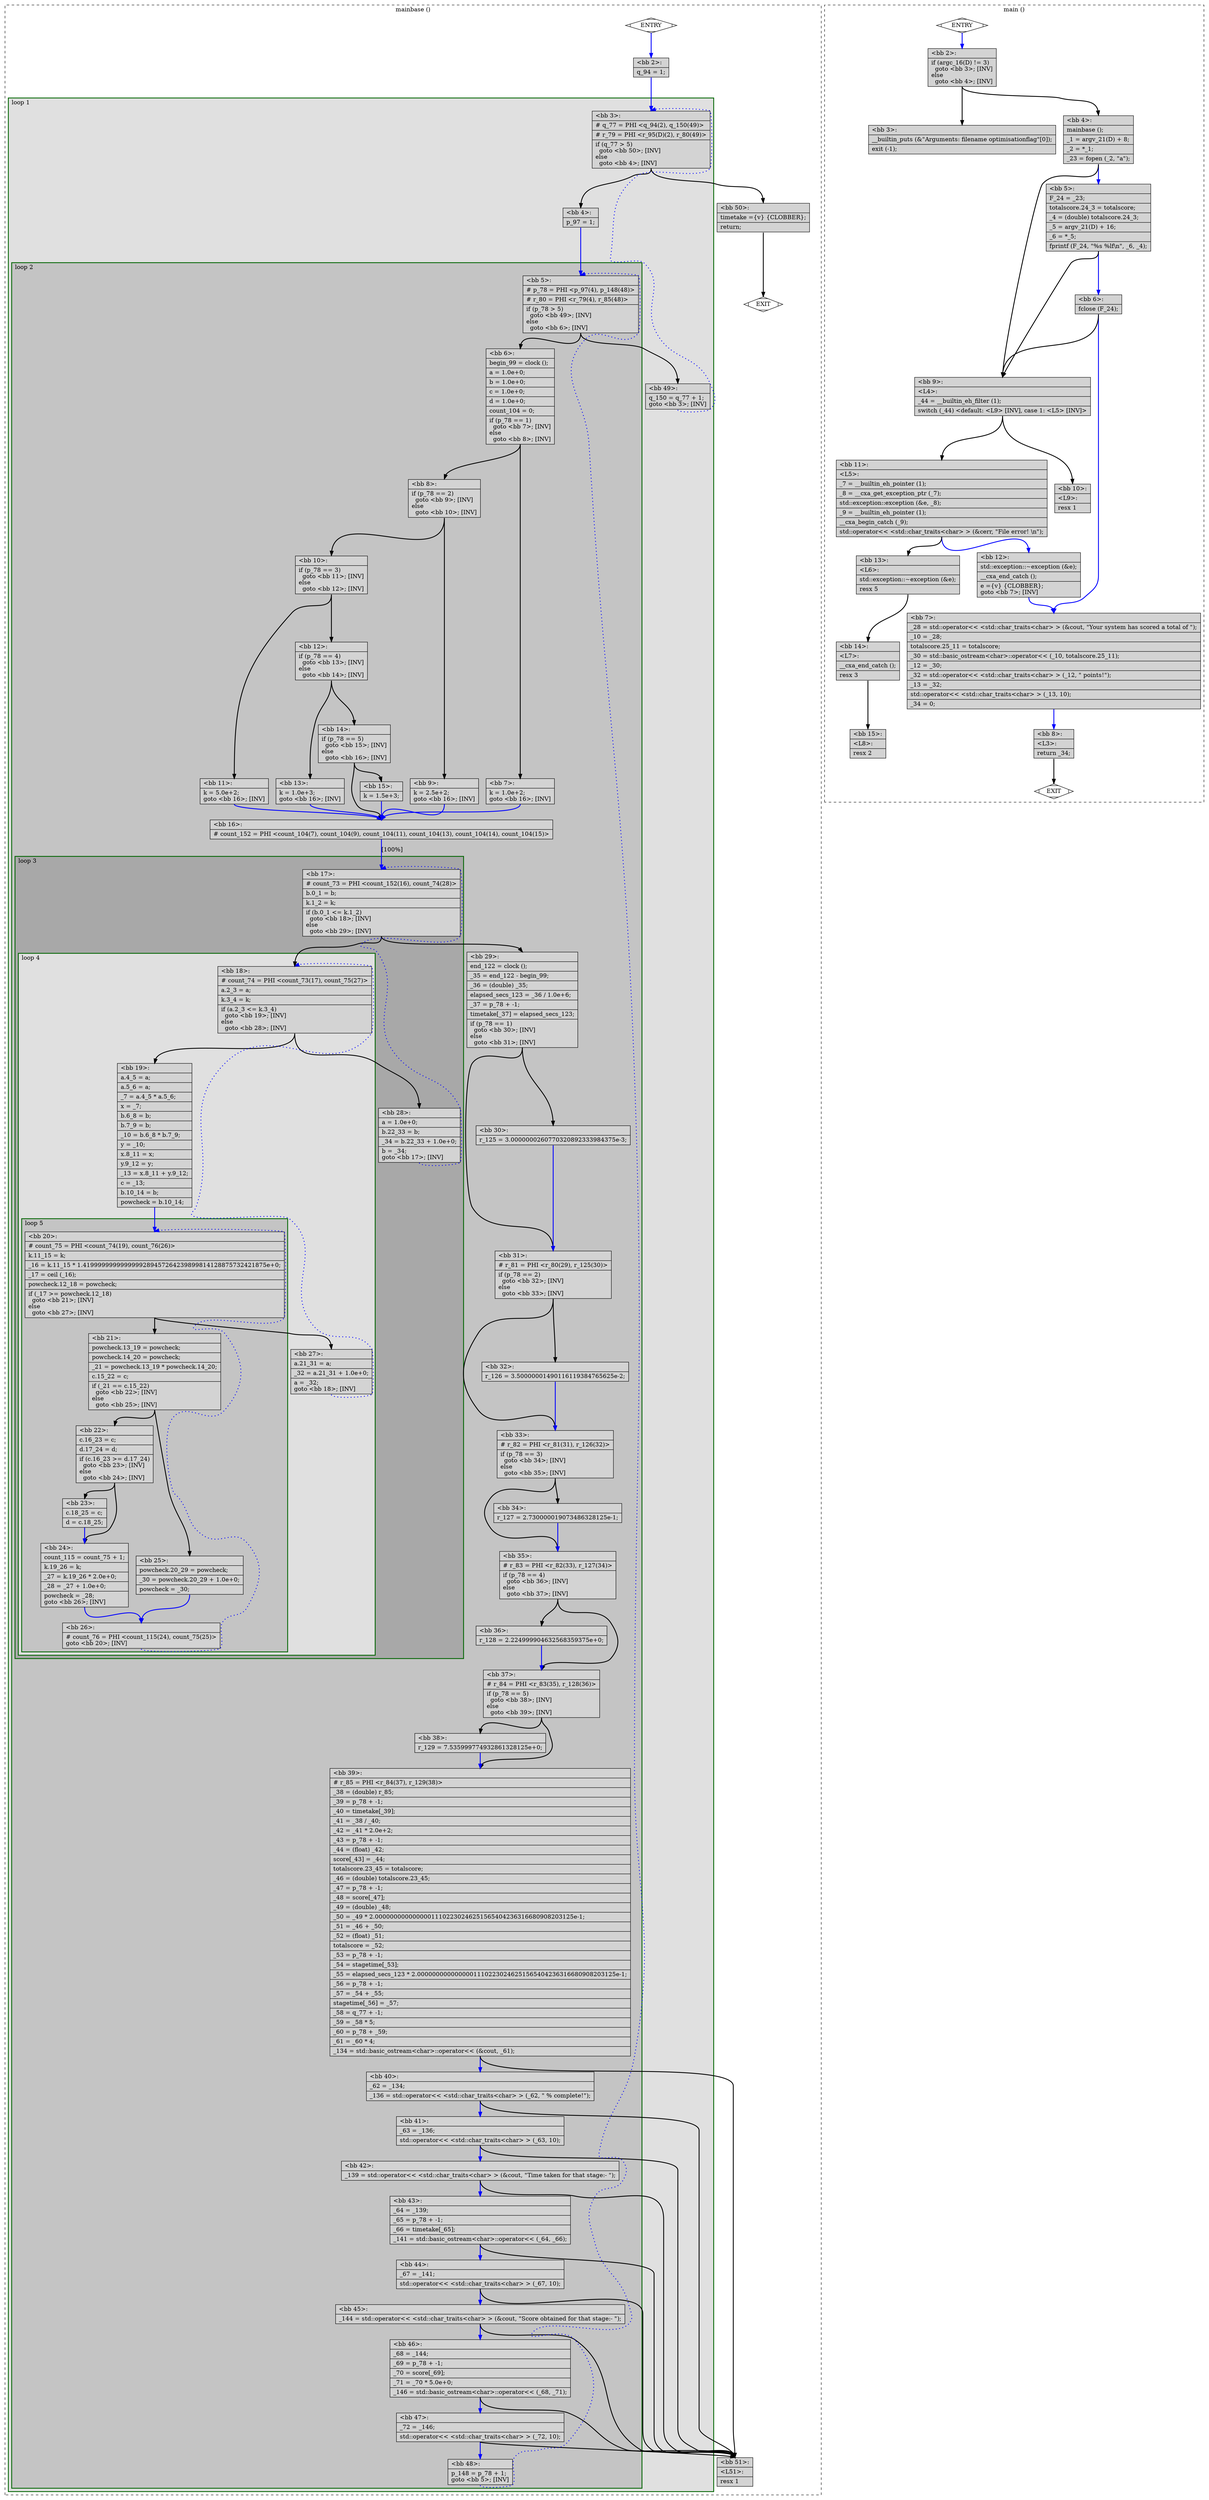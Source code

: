 digraph "benchmark.cpp.089t.ehdisp" {
overlap=false;
subgraph "cluster_mainbase" {
	style="dashed";
	color="black";
	label="mainbase ()";
	subgraph cluster_1866_1 {
	style="filled";
	color="darkgreen";
	fillcolor="grey88";
	label="loop 1";
	labeljust=l;
	penwidth=2;
	subgraph cluster_1866_2 {
	style="filled";
	color="darkgreen";
	fillcolor="grey77";
	label="loop 2";
	labeljust=l;
	penwidth=2;
	subgraph cluster_1866_3 {
	style="filled";
	color="darkgreen";
	fillcolor="grey66";
	label="loop 3";
	labeljust=l;
	penwidth=2;
	subgraph cluster_1866_4 {
	style="filled";
	color="darkgreen";
	fillcolor="grey88";
	label="loop 4";
	labeljust=l;
	penwidth=2;
	subgraph cluster_1866_5 {
	style="filled";
	color="darkgreen";
	fillcolor="grey77";
	label="loop 5";
	labeljust=l;
	penwidth=2;
	fn_1866_basic_block_20 [shape=record,style=filled,fillcolor=lightgrey,label="{\<bb\ 20\>:\l\
|#\ count_75\ =\ PHI\ \<count_74(19),\ count_76(26)\>\l\
|k.11_15\ =\ k;\l\
|_16\ =\ k.11_15\ *\ 1.4199999999999999289457264239899814128875732421875e+0;\l\
|_17\ =\ ceil\ (_16);\l\
|powcheck.12_18\ =\ powcheck;\l\
|if\ (_17\ \>=\ powcheck.12_18)\l\
\ \ goto\ \<bb\ 21\>;\ [INV]\l\
else\l\
\ \ goto\ \<bb\ 27\>;\ [INV]\l\
}"];

	fn_1866_basic_block_21 [shape=record,style=filled,fillcolor=lightgrey,label="{\<bb\ 21\>:\l\
|powcheck.13_19\ =\ powcheck;\l\
|powcheck.14_20\ =\ powcheck;\l\
|_21\ =\ powcheck.13_19\ *\ powcheck.14_20;\l\
|c.15_22\ =\ c;\l\
|if\ (_21\ ==\ c.15_22)\l\
\ \ goto\ \<bb\ 22\>;\ [INV]\l\
else\l\
\ \ goto\ \<bb\ 25\>;\ [INV]\l\
}"];

	fn_1866_basic_block_22 [shape=record,style=filled,fillcolor=lightgrey,label="{\<bb\ 22\>:\l\
|c.16_23\ =\ c;\l\
|d.17_24\ =\ d;\l\
|if\ (c.16_23\ \>=\ d.17_24)\l\
\ \ goto\ \<bb\ 23\>;\ [INV]\l\
else\l\
\ \ goto\ \<bb\ 24\>;\ [INV]\l\
}"];

	fn_1866_basic_block_25 [shape=record,style=filled,fillcolor=lightgrey,label="{\<bb\ 25\>:\l\
|powcheck.20_29\ =\ powcheck;\l\
|_30\ =\ powcheck.20_29\ +\ 1.0e+0;\l\
|powcheck\ =\ _30;\l\
}"];

	fn_1866_basic_block_23 [shape=record,style=filled,fillcolor=lightgrey,label="{\<bb\ 23\>:\l\
|c.18_25\ =\ c;\l\
|d\ =\ c.18_25;\l\
}"];

	fn_1866_basic_block_24 [shape=record,style=filled,fillcolor=lightgrey,label="{\<bb\ 24\>:\l\
|count_115\ =\ count_75\ +\ 1;\l\
|k.19_26\ =\ k;\l\
|_27\ =\ k.19_26\ *\ 2.0e+0;\l\
|_28\ =\ _27\ +\ 1.0e+0;\l\
|powcheck\ =\ _28;\l\
goto\ \<bb\ 26\>;\ [INV]\l\
}"];

	fn_1866_basic_block_26 [shape=record,style=filled,fillcolor=lightgrey,label="{\<bb\ 26\>:\l\
|#\ count_76\ =\ PHI\ \<count_115(24),\ count_75(25)\>\l\
goto\ \<bb\ 20\>;\ [INV]\l\
}"];

	}
	fn_1866_basic_block_18 [shape=record,style=filled,fillcolor=lightgrey,label="{\<bb\ 18\>:\l\
|#\ count_74\ =\ PHI\ \<count_73(17),\ count_75(27)\>\l\
|a.2_3\ =\ a;\l\
|k.3_4\ =\ k;\l\
|if\ (a.2_3\ \<=\ k.3_4)\l\
\ \ goto\ \<bb\ 19\>;\ [INV]\l\
else\l\
\ \ goto\ \<bb\ 28\>;\ [INV]\l\
}"];

	fn_1866_basic_block_19 [shape=record,style=filled,fillcolor=lightgrey,label="{\<bb\ 19\>:\l\
|a.4_5\ =\ a;\l\
|a.5_6\ =\ a;\l\
|_7\ =\ a.4_5\ *\ a.5_6;\l\
|x\ =\ _7;\l\
|b.6_8\ =\ b;\l\
|b.7_9\ =\ b;\l\
|_10\ =\ b.6_8\ *\ b.7_9;\l\
|y\ =\ _10;\l\
|x.8_11\ =\ x;\l\
|y.9_12\ =\ y;\l\
|_13\ =\ x.8_11\ +\ y.9_12;\l\
|c\ =\ _13;\l\
|b.10_14\ =\ b;\l\
|powcheck\ =\ b.10_14;\l\
}"];

	fn_1866_basic_block_27 [shape=record,style=filled,fillcolor=lightgrey,label="{\<bb\ 27\>:\l\
|a.21_31\ =\ a;\l\
|_32\ =\ a.21_31\ +\ 1.0e+0;\l\
|a\ =\ _32;\l\
goto\ \<bb\ 18\>;\ [INV]\l\
}"];

	}
	fn_1866_basic_block_17 [shape=record,style=filled,fillcolor=lightgrey,label="{\<bb\ 17\>:\l\
|#\ count_73\ =\ PHI\ \<count_152(16),\ count_74(28)\>\l\
|b.0_1\ =\ b;\l\
|k.1_2\ =\ k;\l\
|if\ (b.0_1\ \<=\ k.1_2)\l\
\ \ goto\ \<bb\ 18\>;\ [INV]\l\
else\l\
\ \ goto\ \<bb\ 29\>;\ [INV]\l\
}"];

	fn_1866_basic_block_28 [shape=record,style=filled,fillcolor=lightgrey,label="{\<bb\ 28\>:\l\
|a\ =\ 1.0e+0;\l\
|b.22_33\ =\ b;\l\
|_34\ =\ b.22_33\ +\ 1.0e+0;\l\
|b\ =\ _34;\l\
goto\ \<bb\ 17\>;\ [INV]\l\
}"];

	}
	fn_1866_basic_block_5 [shape=record,style=filled,fillcolor=lightgrey,label="{\<bb\ 5\>:\l\
|#\ p_78\ =\ PHI\ \<p_97(4),\ p_148(48)\>\l\
|#\ r_80\ =\ PHI\ \<r_79(4),\ r_85(48)\>\l\
|if\ (p_78\ \>\ 5)\l\
\ \ goto\ \<bb\ 49\>;\ [INV]\l\
else\l\
\ \ goto\ \<bb\ 6\>;\ [INV]\l\
}"];

	fn_1866_basic_block_6 [shape=record,style=filled,fillcolor=lightgrey,label="{\<bb\ 6\>:\l\
|begin_99\ =\ clock\ ();\l\
|a\ =\ 1.0e+0;\l\
|b\ =\ 1.0e+0;\l\
|c\ =\ 1.0e+0;\l\
|d\ =\ 1.0e+0;\l\
|count_104\ =\ 0;\l\
|if\ (p_78\ ==\ 1)\l\
\ \ goto\ \<bb\ 7\>;\ [INV]\l\
else\l\
\ \ goto\ \<bb\ 8\>;\ [INV]\l\
}"];

	fn_1866_basic_block_7 [shape=record,style=filled,fillcolor=lightgrey,label="{\<bb\ 7\>:\l\
|k\ =\ 1.0e+2;\l\
goto\ \<bb\ 16\>;\ [INV]\l\
}"];

	fn_1866_basic_block_8 [shape=record,style=filled,fillcolor=lightgrey,label="{\<bb\ 8\>:\l\
|if\ (p_78\ ==\ 2)\l\
\ \ goto\ \<bb\ 9\>;\ [INV]\l\
else\l\
\ \ goto\ \<bb\ 10\>;\ [INV]\l\
}"];

	fn_1866_basic_block_16 [shape=record,style=filled,fillcolor=lightgrey,label="{\<bb\ 16\>:\l\
|#\ count_152\ =\ PHI\ \<count_104(7),\ count_104(9),\ count_104(11),\ count_104(13),\ count_104(14),\ count_104(15)\>\l\
}"];

	fn_1866_basic_block_9 [shape=record,style=filled,fillcolor=lightgrey,label="{\<bb\ 9\>:\l\
|k\ =\ 2.5e+2;\l\
goto\ \<bb\ 16\>;\ [INV]\l\
}"];

	fn_1866_basic_block_10 [shape=record,style=filled,fillcolor=lightgrey,label="{\<bb\ 10\>:\l\
|if\ (p_78\ ==\ 3)\l\
\ \ goto\ \<bb\ 11\>;\ [INV]\l\
else\l\
\ \ goto\ \<bb\ 12\>;\ [INV]\l\
}"];

	fn_1866_basic_block_11 [shape=record,style=filled,fillcolor=lightgrey,label="{\<bb\ 11\>:\l\
|k\ =\ 5.0e+2;\l\
goto\ \<bb\ 16\>;\ [INV]\l\
}"];

	fn_1866_basic_block_12 [shape=record,style=filled,fillcolor=lightgrey,label="{\<bb\ 12\>:\l\
|if\ (p_78\ ==\ 4)\l\
\ \ goto\ \<bb\ 13\>;\ [INV]\l\
else\l\
\ \ goto\ \<bb\ 14\>;\ [INV]\l\
}"];

	fn_1866_basic_block_29 [shape=record,style=filled,fillcolor=lightgrey,label="{\<bb\ 29\>:\l\
|end_122\ =\ clock\ ();\l\
|_35\ =\ end_122\ -\ begin_99;\l\
|_36\ =\ (double)\ _35;\l\
|elapsed_secs_123\ =\ _36\ /\ 1.0e+6;\l\
|_37\ =\ p_78\ +\ -1;\l\
|timetake[_37]\ =\ elapsed_secs_123;\l\
|if\ (p_78\ ==\ 1)\l\
\ \ goto\ \<bb\ 30\>;\ [INV]\l\
else\l\
\ \ goto\ \<bb\ 31\>;\ [INV]\l\
}"];

	fn_1866_basic_block_13 [shape=record,style=filled,fillcolor=lightgrey,label="{\<bb\ 13\>:\l\
|k\ =\ 1.0e+3;\l\
goto\ \<bb\ 16\>;\ [INV]\l\
}"];

	fn_1866_basic_block_14 [shape=record,style=filled,fillcolor=lightgrey,label="{\<bb\ 14\>:\l\
|if\ (p_78\ ==\ 5)\l\
\ \ goto\ \<bb\ 15\>;\ [INV]\l\
else\l\
\ \ goto\ \<bb\ 16\>;\ [INV]\l\
}"];

	fn_1866_basic_block_30 [shape=record,style=filled,fillcolor=lightgrey,label="{\<bb\ 30\>:\l\
|r_125\ =\ 3.0000000260770320892333984375e-3;\l\
}"];

	fn_1866_basic_block_31 [shape=record,style=filled,fillcolor=lightgrey,label="{\<bb\ 31\>:\l\
|#\ r_81\ =\ PHI\ \<r_80(29),\ r_125(30)\>\l\
|if\ (p_78\ ==\ 2)\l\
\ \ goto\ \<bb\ 32\>;\ [INV]\l\
else\l\
\ \ goto\ \<bb\ 33\>;\ [INV]\l\
}"];

	fn_1866_basic_block_15 [shape=record,style=filled,fillcolor=lightgrey,label="{\<bb\ 15\>:\l\
|k\ =\ 1.5e+3;\l\
}"];

	fn_1866_basic_block_32 [shape=record,style=filled,fillcolor=lightgrey,label="{\<bb\ 32\>:\l\
|r_126\ =\ 3.50000001490116119384765625e-2;\l\
}"];

	fn_1866_basic_block_33 [shape=record,style=filled,fillcolor=lightgrey,label="{\<bb\ 33\>:\l\
|#\ r_82\ =\ PHI\ \<r_81(31),\ r_126(32)\>\l\
|if\ (p_78\ ==\ 3)\l\
\ \ goto\ \<bb\ 34\>;\ [INV]\l\
else\l\
\ \ goto\ \<bb\ 35\>;\ [INV]\l\
}"];

	fn_1866_basic_block_34 [shape=record,style=filled,fillcolor=lightgrey,label="{\<bb\ 34\>:\l\
|r_127\ =\ 2.730000019073486328125e-1;\l\
}"];

	fn_1866_basic_block_35 [shape=record,style=filled,fillcolor=lightgrey,label="{\<bb\ 35\>:\l\
|#\ r_83\ =\ PHI\ \<r_82(33),\ r_127(34)\>\l\
|if\ (p_78\ ==\ 4)\l\
\ \ goto\ \<bb\ 36\>;\ [INV]\l\
else\l\
\ \ goto\ \<bb\ 37\>;\ [INV]\l\
}"];

	fn_1866_basic_block_36 [shape=record,style=filled,fillcolor=lightgrey,label="{\<bb\ 36\>:\l\
|r_128\ =\ 2.224999904632568359375e+0;\l\
}"];

	fn_1866_basic_block_37 [shape=record,style=filled,fillcolor=lightgrey,label="{\<bb\ 37\>:\l\
|#\ r_84\ =\ PHI\ \<r_83(35),\ r_128(36)\>\l\
|if\ (p_78\ ==\ 5)\l\
\ \ goto\ \<bb\ 38\>;\ [INV]\l\
else\l\
\ \ goto\ \<bb\ 39\>;\ [INV]\l\
}"];

	fn_1866_basic_block_38 [shape=record,style=filled,fillcolor=lightgrey,label="{\<bb\ 38\>:\l\
|r_129\ =\ 7.535999774932861328125e+0;\l\
}"];

	fn_1866_basic_block_39 [shape=record,style=filled,fillcolor=lightgrey,label="{\<bb\ 39\>:\l\
|#\ r_85\ =\ PHI\ \<r_84(37),\ r_129(38)\>\l\
|_38\ =\ (double)\ r_85;\l\
|_39\ =\ p_78\ +\ -1;\l\
|_40\ =\ timetake[_39];\l\
|_41\ =\ _38\ /\ _40;\l\
|_42\ =\ _41\ *\ 2.0e+2;\l\
|_43\ =\ p_78\ +\ -1;\l\
|_44\ =\ (float)\ _42;\l\
|score[_43]\ =\ _44;\l\
|totalscore.23_45\ =\ totalscore;\l\
|_46\ =\ (double)\ totalscore.23_45;\l\
|_47\ =\ p_78\ +\ -1;\l\
|_48\ =\ score[_47];\l\
|_49\ =\ (double)\ _48;\l\
|_50\ =\ _49\ *\ 2.00000000000000011102230246251565404236316680908203125e-1;\l\
|_51\ =\ _46\ +\ _50;\l\
|_52\ =\ (float)\ _51;\l\
|totalscore\ =\ _52;\l\
|_53\ =\ p_78\ +\ -1;\l\
|_54\ =\ stagetime[_53];\l\
|_55\ =\ elapsed_secs_123\ *\ 2.00000000000000011102230246251565404236316680908203125e-1;\l\
|_56\ =\ p_78\ +\ -1;\l\
|_57\ =\ _54\ +\ _55;\l\
|stagetime[_56]\ =\ _57;\l\
|_58\ =\ q_77\ +\ -1;\l\
|_59\ =\ _58\ *\ 5;\l\
|_60\ =\ p_78\ +\ _59;\l\
|_61\ =\ _60\ *\ 4;\l\
|_134\ =\ std::basic_ostream\<char\>::operator\<\<\ (&cout,\ _61);\l\
}"];

	fn_1866_basic_block_40 [shape=record,style=filled,fillcolor=lightgrey,label="{\<bb\ 40\>:\l\
|_62\ =\ _134;\l\
|_136\ =\ std::operator\<\<\ \<std::char_traits\<char\>\ \>\ (_62,\ \"\ %\ complete!\");\l\
}"];

	fn_1866_basic_block_41 [shape=record,style=filled,fillcolor=lightgrey,label="{\<bb\ 41\>:\l\
|_63\ =\ _136;\l\
|std::operator\<\<\ \<std::char_traits\<char\>\ \>\ (_63,\ 10);\l\
}"];

	fn_1866_basic_block_42 [shape=record,style=filled,fillcolor=lightgrey,label="{\<bb\ 42\>:\l\
|_139\ =\ std::operator\<\<\ \<std::char_traits\<char\>\ \>\ (&cout,\ \"Time\ taken\ for\ that\ stage:-\ \");\l\
}"];

	fn_1866_basic_block_43 [shape=record,style=filled,fillcolor=lightgrey,label="{\<bb\ 43\>:\l\
|_64\ =\ _139;\l\
|_65\ =\ p_78\ +\ -1;\l\
|_66\ =\ timetake[_65];\l\
|_141\ =\ std::basic_ostream\<char\>::operator\<\<\ (_64,\ _66);\l\
}"];

	fn_1866_basic_block_44 [shape=record,style=filled,fillcolor=lightgrey,label="{\<bb\ 44\>:\l\
|_67\ =\ _141;\l\
|std::operator\<\<\ \<std::char_traits\<char\>\ \>\ (_67,\ 10);\l\
}"];

	fn_1866_basic_block_45 [shape=record,style=filled,fillcolor=lightgrey,label="{\<bb\ 45\>:\l\
|_144\ =\ std::operator\<\<\ \<std::char_traits\<char\>\ \>\ (&cout,\ \"Score\ obtained\ for\ that\ stage:-\ \");\l\
}"];

	fn_1866_basic_block_46 [shape=record,style=filled,fillcolor=lightgrey,label="{\<bb\ 46\>:\l\
|_68\ =\ _144;\l\
|_69\ =\ p_78\ +\ -1;\l\
|_70\ =\ score[_69];\l\
|_71\ =\ _70\ *\ 5.0e+0;\l\
|_146\ =\ std::basic_ostream\<char\>::operator\<\<\ (_68,\ _71);\l\
}"];

	fn_1866_basic_block_47 [shape=record,style=filled,fillcolor=lightgrey,label="{\<bb\ 47\>:\l\
|_72\ =\ _146;\l\
|std::operator\<\<\ \<std::char_traits\<char\>\ \>\ (_72,\ 10);\l\
}"];

	fn_1866_basic_block_48 [shape=record,style=filled,fillcolor=lightgrey,label="{\<bb\ 48\>:\l\
|p_148\ =\ p_78\ +\ 1;\l\
goto\ \<bb\ 5\>;\ [INV]\l\
}"];

	}
	fn_1866_basic_block_3 [shape=record,style=filled,fillcolor=lightgrey,label="{\<bb\ 3\>:\l\
|#\ q_77\ =\ PHI\ \<q_94(2),\ q_150(49)\>\l\
|#\ r_79\ =\ PHI\ \<r_95(D)(2),\ r_80(49)\>\l\
|if\ (q_77\ \>\ 5)\l\
\ \ goto\ \<bb\ 50\>;\ [INV]\l\
else\l\
\ \ goto\ \<bb\ 4\>;\ [INV]\l\
}"];

	fn_1866_basic_block_4 [shape=record,style=filled,fillcolor=lightgrey,label="{\<bb\ 4\>:\l\
|p_97\ =\ 1;\l\
}"];

	fn_1866_basic_block_49 [shape=record,style=filled,fillcolor=lightgrey,label="{\<bb\ 49\>:\l\
|q_150\ =\ q_77\ +\ 1;\l\
goto\ \<bb\ 3\>;\ [INV]\l\
}"];

	}
	fn_1866_basic_block_0 [shape=Mdiamond,style=filled,fillcolor=white,label="ENTRY"];

	fn_1866_basic_block_1 [shape=Mdiamond,style=filled,fillcolor=white,label="EXIT"];

	fn_1866_basic_block_2 [shape=record,style=filled,fillcolor=lightgrey,label="{\<bb\ 2\>:\l\
|q_94\ =\ 1;\l\
}"];

	fn_1866_basic_block_50 [shape=record,style=filled,fillcolor=lightgrey,label="{\<bb\ 50\>:\l\
|timetake\ =\{v\}\ \{CLOBBER\};\l\
|return;\l\
}"];

	fn_1866_basic_block_51 [shape=record,style=filled,fillcolor=lightgrey,label="{\<bb\ 51\>:\l\
|\<L51\>:\l\
|resx\ 1\l\
}"];

	fn_1866_basic_block_0:s -> fn_1866_basic_block_2:n [style="solid,bold",color=blue,weight=100,constraint=true];
	fn_1866_basic_block_2:s -> fn_1866_basic_block_3:n [style="solid,bold",color=blue,weight=100,constraint=true];
	fn_1866_basic_block_3:s -> fn_1866_basic_block_50:n [style="solid,bold",color=black,weight=10,constraint=true];
	fn_1866_basic_block_3:s -> fn_1866_basic_block_4:n [style="solid,bold",color=black,weight=10,constraint=true];
	fn_1866_basic_block_4:s -> fn_1866_basic_block_5:n [style="solid,bold",color=blue,weight=100,constraint=true];
	fn_1866_basic_block_5:s -> fn_1866_basic_block_49:n [style="solid,bold",color=black,weight=10,constraint=true];
	fn_1866_basic_block_5:s -> fn_1866_basic_block_6:n [style="solid,bold",color=black,weight=10,constraint=true];
	fn_1866_basic_block_6:s -> fn_1866_basic_block_7:n [style="solid,bold",color=black,weight=10,constraint=true];
	fn_1866_basic_block_6:s -> fn_1866_basic_block_8:n [style="solid,bold",color=black,weight=10,constraint=true];
	fn_1866_basic_block_7:s -> fn_1866_basic_block_16:n [style="solid,bold",color=blue,weight=100,constraint=true];
	fn_1866_basic_block_8:s -> fn_1866_basic_block_9:n [style="solid,bold",color=black,weight=10,constraint=true];
	fn_1866_basic_block_8:s -> fn_1866_basic_block_10:n [style="solid,bold",color=black,weight=10,constraint=true];
	fn_1866_basic_block_9:s -> fn_1866_basic_block_16:n [style="solid,bold",color=blue,weight=100,constraint=true];
	fn_1866_basic_block_10:s -> fn_1866_basic_block_11:n [style="solid,bold",color=black,weight=10,constraint=true];
	fn_1866_basic_block_10:s -> fn_1866_basic_block_12:n [style="solid,bold",color=black,weight=10,constraint=true];
	fn_1866_basic_block_11:s -> fn_1866_basic_block_16:n [style="solid,bold",color=blue,weight=100,constraint=true];
	fn_1866_basic_block_12:s -> fn_1866_basic_block_13:n [style="solid,bold",color=black,weight=10,constraint=true];
	fn_1866_basic_block_12:s -> fn_1866_basic_block_14:n [style="solid,bold",color=black,weight=10,constraint=true];
	fn_1866_basic_block_13:s -> fn_1866_basic_block_16:n [style="solid,bold",color=blue,weight=100,constraint=true];
	fn_1866_basic_block_14:s -> fn_1866_basic_block_15:n [style="solid,bold",color=black,weight=10,constraint=true];
	fn_1866_basic_block_14:s -> fn_1866_basic_block_16:n [style="solid,bold",color=black,weight=10,constraint=true];
	fn_1866_basic_block_15:s -> fn_1866_basic_block_16:n [style="solid,bold",color=blue,weight=100,constraint=true];
	fn_1866_basic_block_16:s -> fn_1866_basic_block_17:n [style="solid,bold",color=blue,weight=100,constraint=true,label="[100%]"];
	fn_1866_basic_block_17:s -> fn_1866_basic_block_18:n [style="solid,bold",color=black,weight=10,constraint=true];
	fn_1866_basic_block_17:s -> fn_1866_basic_block_29:n [style="solid,bold",color=black,weight=10,constraint=true];
	fn_1866_basic_block_18:s -> fn_1866_basic_block_19:n [style="solid,bold",color=black,weight=10,constraint=true];
	fn_1866_basic_block_18:s -> fn_1866_basic_block_28:n [style="solid,bold",color=black,weight=10,constraint=true];
	fn_1866_basic_block_19:s -> fn_1866_basic_block_20:n [style="solid,bold",color=blue,weight=100,constraint=true];
	fn_1866_basic_block_20:s -> fn_1866_basic_block_21:n [style="solid,bold",color=black,weight=10,constraint=true];
	fn_1866_basic_block_20:s -> fn_1866_basic_block_27:n [style="solid,bold",color=black,weight=10,constraint=true];
	fn_1866_basic_block_21:s -> fn_1866_basic_block_22:n [style="solid,bold",color=black,weight=10,constraint=true];
	fn_1866_basic_block_21:s -> fn_1866_basic_block_25:n [style="solid,bold",color=black,weight=10,constraint=true];
	fn_1866_basic_block_22:s -> fn_1866_basic_block_23:n [style="solid,bold",color=black,weight=10,constraint=true];
	fn_1866_basic_block_22:s -> fn_1866_basic_block_24:n [style="solid,bold",color=black,weight=10,constraint=true];
	fn_1866_basic_block_23:s -> fn_1866_basic_block_24:n [style="solid,bold",color=blue,weight=100,constraint=true];
	fn_1866_basic_block_24:s -> fn_1866_basic_block_26:n [style="solid,bold",color=blue,weight=100,constraint=true];
	fn_1866_basic_block_25:s -> fn_1866_basic_block_26:n [style="solid,bold",color=blue,weight=100,constraint=true];
	fn_1866_basic_block_26:s -> fn_1866_basic_block_20:n [style="dotted,bold",color=blue,weight=10,constraint=false];
	fn_1866_basic_block_27:s -> fn_1866_basic_block_18:n [style="dotted,bold",color=blue,weight=10,constraint=false];
	fn_1866_basic_block_28:s -> fn_1866_basic_block_17:n [style="dotted,bold",color=blue,weight=10,constraint=false];
	fn_1866_basic_block_29:s -> fn_1866_basic_block_30:n [style="solid,bold",color=black,weight=10,constraint=true];
	fn_1866_basic_block_29:s -> fn_1866_basic_block_31:n [style="solid,bold",color=black,weight=10,constraint=true];
	fn_1866_basic_block_30:s -> fn_1866_basic_block_31:n [style="solid,bold",color=blue,weight=100,constraint=true];
	fn_1866_basic_block_31:s -> fn_1866_basic_block_32:n [style="solid,bold",color=black,weight=10,constraint=true];
	fn_1866_basic_block_31:s -> fn_1866_basic_block_33:n [style="solid,bold",color=black,weight=10,constraint=true];
	fn_1866_basic_block_32:s -> fn_1866_basic_block_33:n [style="solid,bold",color=blue,weight=100,constraint=true];
	fn_1866_basic_block_33:s -> fn_1866_basic_block_34:n [style="solid,bold",color=black,weight=10,constraint=true];
	fn_1866_basic_block_33:s -> fn_1866_basic_block_35:n [style="solid,bold",color=black,weight=10,constraint=true];
	fn_1866_basic_block_34:s -> fn_1866_basic_block_35:n [style="solid,bold",color=blue,weight=100,constraint=true];
	fn_1866_basic_block_35:s -> fn_1866_basic_block_36:n [style="solid,bold",color=black,weight=10,constraint=true];
	fn_1866_basic_block_35:s -> fn_1866_basic_block_37:n [style="solid,bold",color=black,weight=10,constraint=true];
	fn_1866_basic_block_36:s -> fn_1866_basic_block_37:n [style="solid,bold",color=blue,weight=100,constraint=true];
	fn_1866_basic_block_37:s -> fn_1866_basic_block_38:n [style="solid,bold",color=black,weight=10,constraint=true];
	fn_1866_basic_block_37:s -> fn_1866_basic_block_39:n [style="solid,bold",color=black,weight=10,constraint=true];
	fn_1866_basic_block_38:s -> fn_1866_basic_block_39:n [style="solid,bold",color=blue,weight=100,constraint=true];
	fn_1866_basic_block_39:s -> fn_1866_basic_block_51:n [style="solid,bold",color=black,weight=10,constraint=true];
	fn_1866_basic_block_39:s -> fn_1866_basic_block_40:n [style="solid,bold",color=blue,weight=100,constraint=true];
	fn_1866_basic_block_40:s -> fn_1866_basic_block_51:n [style="solid,bold",color=black,weight=10,constraint=true];
	fn_1866_basic_block_40:s -> fn_1866_basic_block_41:n [style="solid,bold",color=blue,weight=100,constraint=true];
	fn_1866_basic_block_41:s -> fn_1866_basic_block_51:n [style="solid,bold",color=black,weight=10,constraint=true];
	fn_1866_basic_block_41:s -> fn_1866_basic_block_42:n [style="solid,bold",color=blue,weight=100,constraint=true];
	fn_1866_basic_block_42:s -> fn_1866_basic_block_51:n [style="solid,bold",color=black,weight=10,constraint=true];
	fn_1866_basic_block_42:s -> fn_1866_basic_block_43:n [style="solid,bold",color=blue,weight=100,constraint=true];
	fn_1866_basic_block_43:s -> fn_1866_basic_block_51:n [style="solid,bold",color=black,weight=10,constraint=true];
	fn_1866_basic_block_43:s -> fn_1866_basic_block_44:n [style="solid,bold",color=blue,weight=100,constraint=true];
	fn_1866_basic_block_44:s -> fn_1866_basic_block_51:n [style="solid,bold",color=black,weight=10,constraint=true];
	fn_1866_basic_block_44:s -> fn_1866_basic_block_45:n [style="solid,bold",color=blue,weight=100,constraint=true];
	fn_1866_basic_block_45:s -> fn_1866_basic_block_51:n [style="solid,bold",color=black,weight=10,constraint=true];
	fn_1866_basic_block_45:s -> fn_1866_basic_block_46:n [style="solid,bold",color=blue,weight=100,constraint=true];
	fn_1866_basic_block_46:s -> fn_1866_basic_block_51:n [style="solid,bold",color=black,weight=10,constraint=true];
	fn_1866_basic_block_46:s -> fn_1866_basic_block_47:n [style="solid,bold",color=blue,weight=100,constraint=true];
	fn_1866_basic_block_47:s -> fn_1866_basic_block_51:n [style="solid,bold",color=black,weight=10,constraint=true];
	fn_1866_basic_block_47:s -> fn_1866_basic_block_48:n [style="solid,bold",color=blue,weight=100,constraint=true];
	fn_1866_basic_block_48:s -> fn_1866_basic_block_5:n [style="dotted,bold",color=blue,weight=10,constraint=false];
	fn_1866_basic_block_49:s -> fn_1866_basic_block_3:n [style="dotted,bold",color=blue,weight=10,constraint=false];
	fn_1866_basic_block_50:s -> fn_1866_basic_block_1:n [style="solid,bold",color=black,weight=10,constraint=true];
	fn_1866_basic_block_0:s -> fn_1866_basic_block_1:n [style="invis",constraint=true];
}
subgraph "cluster_main" {
	style="dashed";
	color="black";
	label="main ()";
	fn_1867_basic_block_0 [shape=Mdiamond,style=filled,fillcolor=white,label="ENTRY"];

	fn_1867_basic_block_1 [shape=Mdiamond,style=filled,fillcolor=white,label="EXIT"];

	fn_1867_basic_block_2 [shape=record,style=filled,fillcolor=lightgrey,label="{\<bb\ 2\>:\l\
|if\ (argc_16(D)\ !=\ 3)\l\
\ \ goto\ \<bb\ 3\>;\ [INV]\l\
else\l\
\ \ goto\ \<bb\ 4\>;\ [INV]\l\
}"];

	fn_1867_basic_block_3 [shape=record,style=filled,fillcolor=lightgrey,label="{\<bb\ 3\>:\l\
|__builtin_puts\ (&\"Arguments:\ filename\ optimisationflag\"[0]);\l\
|exit\ (-1);\l\
}"];

	fn_1867_basic_block_4 [shape=record,style=filled,fillcolor=lightgrey,label="{\<bb\ 4\>:\l\
|mainbase\ ();\l\
|_1\ =\ argv_21(D)\ +\ 8;\l\
|_2\ =\ *_1;\l\
|_23\ =\ fopen\ (_2,\ \"a\");\l\
}"];

	fn_1867_basic_block_5 [shape=record,style=filled,fillcolor=lightgrey,label="{\<bb\ 5\>:\l\
|F_24\ =\ _23;\l\
|totalscore.24_3\ =\ totalscore;\l\
|_4\ =\ (double)\ totalscore.24_3;\l\
|_5\ =\ argv_21(D)\ +\ 16;\l\
|_6\ =\ *_5;\l\
|fprintf\ (F_24,\ \"%s\ %lf\\n\",\ _6,\ _4);\l\
}"];

	fn_1867_basic_block_6 [shape=record,style=filled,fillcolor=lightgrey,label="{\<bb\ 6\>:\l\
|fclose\ (F_24);\l\
}"];

	fn_1867_basic_block_7 [shape=record,style=filled,fillcolor=lightgrey,label="{\<bb\ 7\>:\l\
|_28\ =\ std::operator\<\<\ \<std::char_traits\<char\>\ \>\ (&cout,\ \"Your\ system\ has\ scored\ a\ total\ of\ \");\l\
|_10\ =\ _28;\l\
|totalscore.25_11\ =\ totalscore;\l\
|_30\ =\ std::basic_ostream\<char\>::operator\<\<\ (_10,\ totalscore.25_11);\l\
|_12\ =\ _30;\l\
|_32\ =\ std::operator\<\<\ \<std::char_traits\<char\>\ \>\ (_12,\ \"\ points!\");\l\
|_13\ =\ _32;\l\
|std::operator\<\<\ \<std::char_traits\<char\>\ \>\ (_13,\ 10);\l\
|_34\ =\ 0;\l\
}"];

	fn_1867_basic_block_8 [shape=record,style=filled,fillcolor=lightgrey,label="{\<bb\ 8\>:\l\
|\<L3\>:\l\
|return\ _34;\l\
}"];

	fn_1867_basic_block_9 [shape=record,style=filled,fillcolor=lightgrey,label="{\<bb\ 9\>:\l\
|\<L4\>:\l\
|_44\ =\ __builtin_eh_filter\ (1);\l\
|switch\ (_44)\ \<default:\ \<L9\>\ [INV],\ case\ 1:\ \<L5\>\ [INV]\>\l\
}"];

	fn_1867_basic_block_10 [shape=record,style=filled,fillcolor=lightgrey,label="{\<bb\ 10\>:\l\
|\<L9\>:\l\
|resx\ 1\l\
}"];

	fn_1867_basic_block_11 [shape=record,style=filled,fillcolor=lightgrey,label="{\<bb\ 11\>:\l\
|\<L5\>:\l\
|_7\ =\ __builtin_eh_pointer\ (1);\l\
|_8\ =\ __cxa_get_exception_ptr\ (_7);\l\
|std::exception::exception\ (&e,\ _8);\l\
|_9\ =\ __builtin_eh_pointer\ (1);\l\
|__cxa_begin_catch\ (_9);\l\
|std::operator\<\<\ \<std::char_traits\<char\>\ \>\ (&cerr,\ \"File\ error!\ \\n\");\l\
}"];

	fn_1867_basic_block_12 [shape=record,style=filled,fillcolor=lightgrey,label="{\<bb\ 12\>:\l\
|std::exception::~exception\ (&e);\l\
|__cxa_end_catch\ ();\l\
|e\ =\{v\}\ \{CLOBBER\};\l\
goto\ \<bb\ 7\>;\ [INV]\l\
}"];

	fn_1867_basic_block_13 [shape=record,style=filled,fillcolor=lightgrey,label="{\<bb\ 13\>:\l\
|\<L6\>:\l\
|std::exception::~exception\ (&e);\l\
|resx\ 5\l\
}"];

	fn_1867_basic_block_14 [shape=record,style=filled,fillcolor=lightgrey,label="{\<bb\ 14\>:\l\
|\<L7\>:\l\
|__cxa_end_catch\ ();\l\
|resx\ 3\l\
}"];

	fn_1867_basic_block_15 [shape=record,style=filled,fillcolor=lightgrey,label="{\<bb\ 15\>:\l\
|\<L8\>:\l\
|resx\ 2\l\
}"];

	fn_1867_basic_block_0:s -> fn_1867_basic_block_2:n [style="solid,bold",color=blue,weight=100,constraint=true];
	fn_1867_basic_block_2:s -> fn_1867_basic_block_3:n [style="solid,bold",color=black,weight=10,constraint=true];
	fn_1867_basic_block_2:s -> fn_1867_basic_block_4:n [style="solid,bold",color=black,weight=10,constraint=true];
	fn_1867_basic_block_4:s -> fn_1867_basic_block_9:n [style="solid,bold",color=black,weight=10,constraint=true];
	fn_1867_basic_block_4:s -> fn_1867_basic_block_5:n [style="solid,bold",color=blue,weight=100,constraint=true];
	fn_1867_basic_block_5:s -> fn_1867_basic_block_9:n [style="solid,bold",color=black,weight=10,constraint=true];
	fn_1867_basic_block_5:s -> fn_1867_basic_block_6:n [style="solid,bold",color=blue,weight=100,constraint=true];
	fn_1867_basic_block_6:s -> fn_1867_basic_block_9:n [style="solid,bold",color=black,weight=10,constraint=true];
	fn_1867_basic_block_6:s -> fn_1867_basic_block_7:n [style="solid,bold",color=blue,weight=100,constraint=true];
	fn_1867_basic_block_7:s -> fn_1867_basic_block_8:n [style="solid,bold",color=blue,weight=100,constraint=true];
	fn_1867_basic_block_8:s -> fn_1867_basic_block_1:n [style="solid,bold",color=black,weight=10,constraint=true];
	fn_1867_basic_block_9:s -> fn_1867_basic_block_11:n [style="solid,bold",color=black,weight=10,constraint=true];
	fn_1867_basic_block_9:s -> fn_1867_basic_block_10:n [style="solid,bold",color=black,weight=10,constraint=true];
	fn_1867_basic_block_11:s -> fn_1867_basic_block_13:n [style="solid,bold",color=black,weight=10,constraint=true];
	fn_1867_basic_block_11:s -> fn_1867_basic_block_12:n [style="solid,bold",color=blue,weight=100,constraint=true];
	fn_1867_basic_block_12:s -> fn_1867_basic_block_7:n [style="solid,bold",color=blue,weight=100,constraint=true];
	fn_1867_basic_block_13:s -> fn_1867_basic_block_14:n [style="solid,bold",color=black,weight=10,constraint=true];
	fn_1867_basic_block_14:s -> fn_1867_basic_block_15:n [style="solid,bold",color=black,weight=10,constraint=true];
	fn_1867_basic_block_0:s -> fn_1867_basic_block_1:n [style="invis",constraint=true];
}
}
